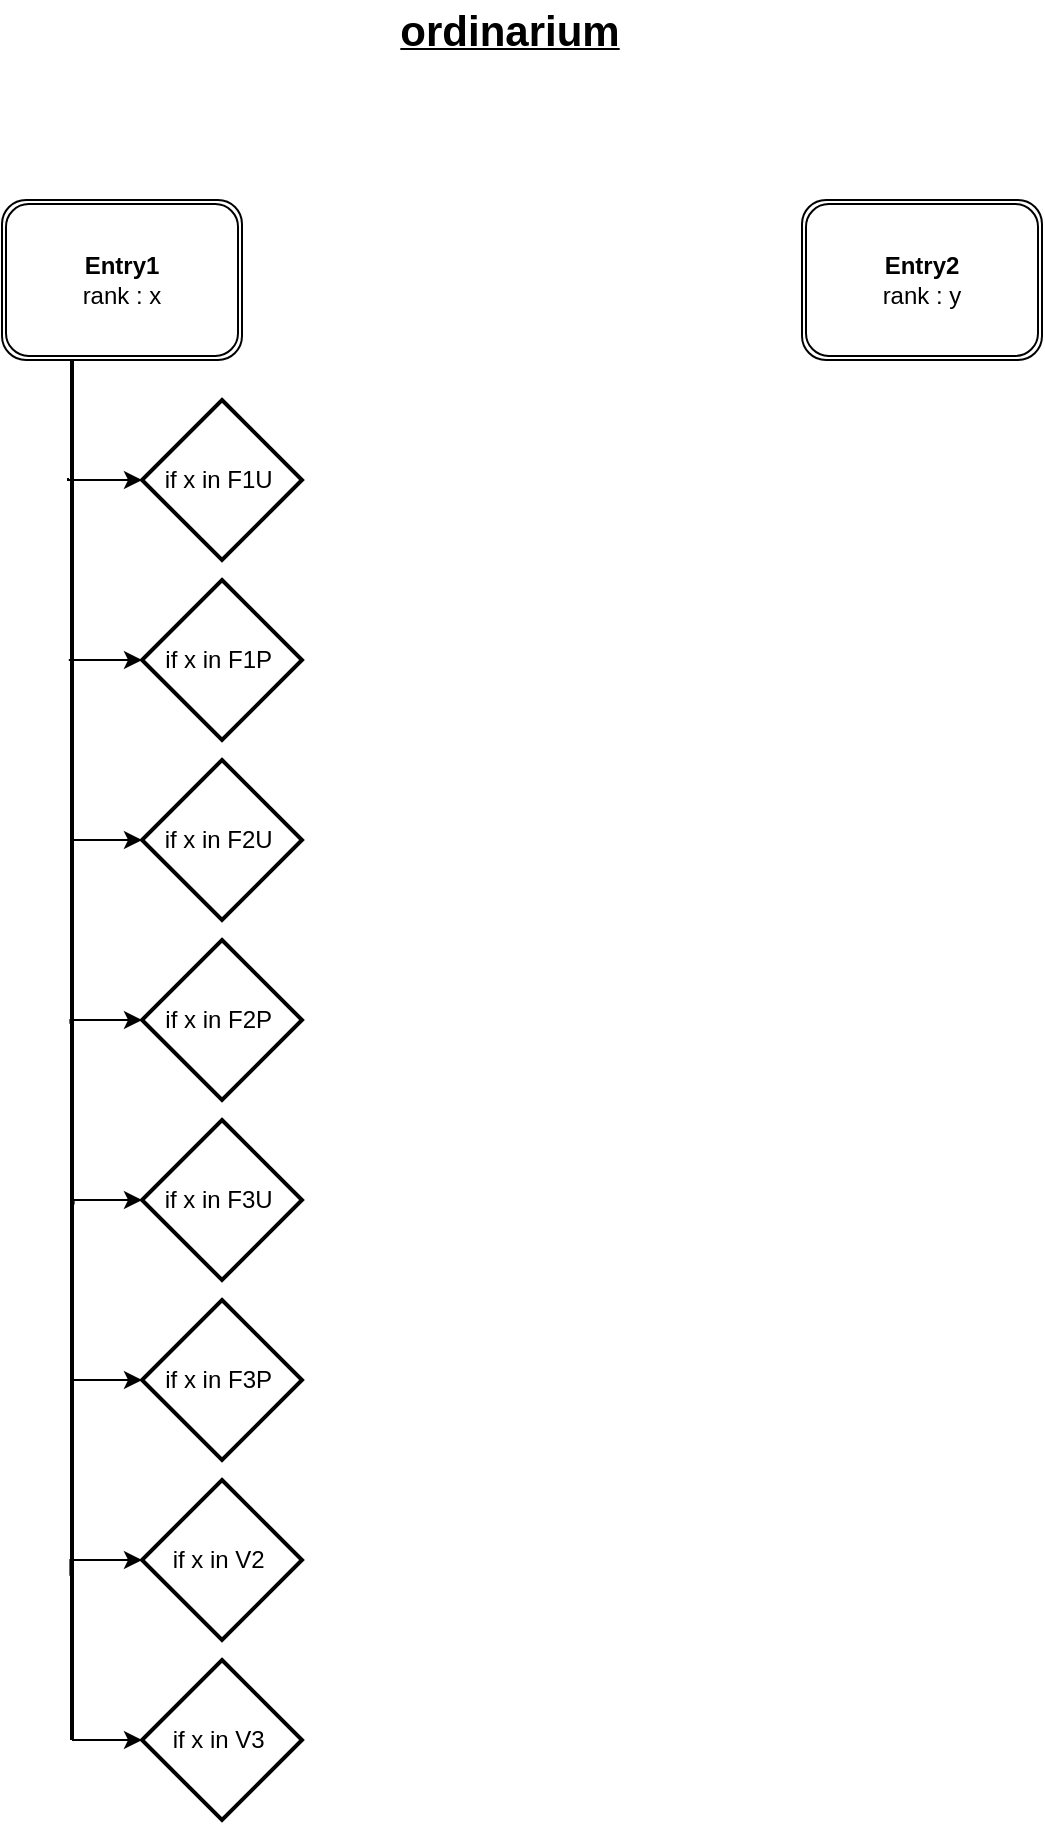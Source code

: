 <mxfile version="24.1.0" type="device">
  <diagram name="Page-1" id="QKUJz63xrAbNIWup6p_2">
    <mxGraphModel dx="1588" dy="1148" grid="1" gridSize="10" guides="1" tooltips="1" connect="1" arrows="1" fold="1" page="1" pageScale="1" pageWidth="827" pageHeight="1169" math="0" shadow="0">
      <root>
        <mxCell id="0" />
        <mxCell id="1" parent="0" />
        <mxCell id="hkEoQPFGnBJv97l_AXQx-2" value="&lt;b&gt;Entry1&lt;/b&gt;&lt;div&gt;rank : x&lt;/div&gt;" style="shape=ext;double=1;rounded=1;whiteSpace=wrap;html=1;" vertex="1" parent="1">
          <mxGeometry x="160" y="120" width="120" height="80" as="geometry" />
        </mxCell>
        <mxCell id="hkEoQPFGnBJv97l_AXQx-3" value="&lt;b&gt;Entry2&lt;/b&gt;&lt;div&gt;rank : y&lt;/div&gt;" style="shape=ext;double=1;rounded=1;whiteSpace=wrap;html=1;" vertex="1" parent="1">
          <mxGeometry x="560" y="120" width="120" height="80" as="geometry" />
        </mxCell>
        <mxCell id="hkEoQPFGnBJv97l_AXQx-4" value="&lt;b&gt;&lt;u&gt;&lt;font style=&quot;font-size: 21px;&quot;&gt;ordinarium&lt;/font&gt;&lt;/u&gt;&lt;/b&gt;" style="text;html=1;align=center;verticalAlign=middle;whiteSpace=wrap;rounded=0;" vertex="1" parent="1">
          <mxGeometry x="284" y="20" width="260" height="30" as="geometry" />
        </mxCell>
        <mxCell id="hkEoQPFGnBJv97l_AXQx-6" value="if x in F1U&amp;nbsp;" style="strokeWidth=2;html=1;shape=mxgraph.flowchart.decision;whiteSpace=wrap;" vertex="1" parent="1">
          <mxGeometry x="230" y="220" width="80" height="80" as="geometry" />
        </mxCell>
        <mxCell id="hkEoQPFGnBJv97l_AXQx-8" value="if x in F1P&amp;nbsp;" style="strokeWidth=2;html=1;shape=mxgraph.flowchart.decision;whiteSpace=wrap;" vertex="1" parent="1">
          <mxGeometry x="230" y="310" width="80" height="80" as="geometry" />
        </mxCell>
        <mxCell id="hkEoQPFGnBJv97l_AXQx-9" value="if x in F2U&amp;nbsp;" style="strokeWidth=2;html=1;shape=mxgraph.flowchart.decision;whiteSpace=wrap;" vertex="1" parent="1">
          <mxGeometry x="230" y="400" width="80" height="80" as="geometry" />
        </mxCell>
        <mxCell id="hkEoQPFGnBJv97l_AXQx-10" value="if x in F2P&amp;nbsp;" style="strokeWidth=2;html=1;shape=mxgraph.flowchart.decision;whiteSpace=wrap;" vertex="1" parent="1">
          <mxGeometry x="230" y="490" width="80" height="80" as="geometry" />
        </mxCell>
        <mxCell id="hkEoQPFGnBJv97l_AXQx-11" value="if x in F3U&amp;nbsp;" style="strokeWidth=2;html=1;shape=mxgraph.flowchart.decision;whiteSpace=wrap;" vertex="1" parent="1">
          <mxGeometry x="230" y="580" width="80" height="80" as="geometry" />
        </mxCell>
        <mxCell id="hkEoQPFGnBJv97l_AXQx-12" value="if x in F3P&lt;span style=&quot;color: rgba(0, 0, 0, 0); font-family: monospace; font-size: 0px; text-align: start; text-wrap: nowrap;&quot;&gt;%3CmxGraphModel%3E%3Croot%3E%3CmxCell%20id%3D%220%22%2F%3E%3CmxCell%20id%3D%221%22%20parent%3D%220%22%2F%3E%3CmxCell%20id%3D%222%22%20value%3D%22if%20x%20in%20F3U%26amp%3Bnbsp%3B%22%20style%3D%22strokeWidth%3D2%3Bhtml%3D1%3Bshape%3Dmxgraph.flowchart.decision%3BwhiteSpace%3Dwrap%3B%22%20vertex%3D%221%22%20parent%3D%221%22%3E%3CmxGeometry%20x%3D%22230%22%20y%3D%22580%22%20width%3D%2280%22%20height%3D%2280%22%20as%3D%22geometry%22%2F%3E%3C%2FmxCell%3E%3C%2Froot%3E%3C%2FmxGraphModel%3E&lt;/span&gt;&amp;nbsp;" style="strokeWidth=2;html=1;shape=mxgraph.flowchart.decision;whiteSpace=wrap;" vertex="1" parent="1">
          <mxGeometry x="230" y="670" width="80" height="80" as="geometry" />
        </mxCell>
        <mxCell id="hkEoQPFGnBJv97l_AXQx-13" value="if x in V2&lt;span style=&quot;color: rgba(0, 0, 0, 0); font-family: monospace; font-size: 0px; text-align: start; text-wrap: nowrap;&quot;&gt;%3CmxGraphModel%3E%3Croot%3E%3CmxCell%20id%3D%220%22%2F%3E%3CmxCell%20id%3D%221%22%20parent%3D%220%22%2F%3E%3CmxCell%20id%3D%222%22%20value%3D%22if%20x%20in%20F3U%26amp%3Bnbsp%3B%22%20style%3D%22strokeWidth%3D2%3Bhtml%3D1%3Bshape%3Dmxgraph.flowchart.decision%3BwhiteSpace%3Dwrap%3B%22%20vertex%3D%221%22%20parent%3D%221%22%3E%3CmxGeometry%20x%3D%22230%22%20y%3D%22580%22%20width%3D%2280%22%20height%3D%2280%22%20as%3D%22geometry%22%2F%3E%3C%2FmxCell%3E%3C%2Froot%3E%3C%2FmxGraphModel%3E&lt;/span&gt;&amp;nbsp;" style="strokeWidth=2;html=1;shape=mxgraph.flowchart.decision;whiteSpace=wrap;" vertex="1" parent="1">
          <mxGeometry x="230" y="760" width="80" height="80" as="geometry" />
        </mxCell>
        <mxCell id="hkEoQPFGnBJv97l_AXQx-14" value="if x in V3&lt;span style=&quot;color: rgba(0, 0, 0, 0); font-family: monospace; font-size: 0px; text-align: start; text-wrap: nowrap;&quot;&gt;%3CmxGraphModel%3E%3Croot%3E%3CmxCell%20id%3D%220%22%2F%3E%3CmxCell%20id%3D%221%22%20parent%3D%220%22%2F%3E%3CmxCell%20id%3D%222%22%20value%3D%22if%20x%20in%20F3U%26amp%3Bnbsp%3B%22%20style%3D%22strokeWidth%3D2%3Bhtml%3D1%3Bshape%3Dmxgraph.flowchart.decision%3BwhiteSpace%3Dwrap%3B%22%20vertex%3D%221%22%20parent%3D%221%22%3E%3CmxGeometry%20x%3D%22230%22%20y%3D%22580%22%20width%3D%2280%22%20height%3D%2280%22%20as%3D%22geometry%22%2F%3E%3C%2FmxCell%3E%3C%2Froot%3E%3C%2FmxGraphModel%3E&lt;/span&gt;&amp;nbsp;" style="strokeWidth=2;html=1;shape=mxgraph.flowchart.decision;whiteSpace=wrap;" vertex="1" parent="1">
          <mxGeometry x="230" y="850" width="80" height="80" as="geometry" />
        </mxCell>
        <mxCell id="hkEoQPFGnBJv97l_AXQx-15" value="" style="line;strokeWidth=2;direction=south;html=1;" vertex="1" parent="1">
          <mxGeometry x="190" y="200" width="10" height="690" as="geometry" />
        </mxCell>
        <mxCell id="hkEoQPFGnBJv97l_AXQx-16" style="edgeStyle=orthogonalEdgeStyle;rounded=0;orthogonalLoop=1;jettySize=auto;html=1;exitX=0;exitY=0.5;exitDx=0;exitDy=0;exitPerimeter=0;entryX=1;entryY=0.5;entryDx=0;entryDy=0;entryPerimeter=0;endArrow=none;endFill=0;startArrow=classic;startFill=1;" edge="1" parent="1" source="hkEoQPFGnBJv97l_AXQx-14" target="hkEoQPFGnBJv97l_AXQx-15">
          <mxGeometry relative="1" as="geometry" />
        </mxCell>
        <mxCell id="hkEoQPFGnBJv97l_AXQx-18" style="edgeStyle=orthogonalEdgeStyle;rounded=0;orthogonalLoop=1;jettySize=auto;html=1;exitX=0;exitY=0.5;exitDx=0;exitDy=0;exitPerimeter=0;entryX=0.75;entryY=0.5;entryDx=0;entryDy=0;entryPerimeter=0;endArrow=none;endFill=0;startArrow=classic;startFill=1;" edge="1" parent="1" source="hkEoQPFGnBJv97l_AXQx-12" target="hkEoQPFGnBJv97l_AXQx-15">
          <mxGeometry relative="1" as="geometry" />
        </mxCell>
        <mxCell id="hkEoQPFGnBJv97l_AXQx-19" style="edgeStyle=orthogonalEdgeStyle;rounded=0;orthogonalLoop=1;jettySize=auto;html=1;exitX=0;exitY=0.5;exitDx=0;exitDy=0;exitPerimeter=0;entryX=0.612;entryY=0.42;entryDx=0;entryDy=0;entryPerimeter=0;endArrow=none;endFill=0;startArrow=classic;startFill=1;" edge="1" parent="1" source="hkEoQPFGnBJv97l_AXQx-11" target="hkEoQPFGnBJv97l_AXQx-15">
          <mxGeometry relative="1" as="geometry" />
        </mxCell>
        <mxCell id="hkEoQPFGnBJv97l_AXQx-20" style="edgeStyle=orthogonalEdgeStyle;rounded=0;orthogonalLoop=1;jettySize=auto;html=1;exitX=0;exitY=0.5;exitDx=0;exitDy=0;exitPerimeter=0;entryX=0.481;entryY=0.58;entryDx=0;entryDy=0;entryPerimeter=0;endArrow=none;endFill=0;startArrow=classic;startFill=1;" edge="1" parent="1" source="hkEoQPFGnBJv97l_AXQx-10" target="hkEoQPFGnBJv97l_AXQx-15">
          <mxGeometry relative="1" as="geometry" />
        </mxCell>
        <mxCell id="hkEoQPFGnBJv97l_AXQx-21" style="edgeStyle=orthogonalEdgeStyle;rounded=0;orthogonalLoop=1;jettySize=auto;html=1;exitX=0;exitY=0.5;exitDx=0;exitDy=0;exitPerimeter=0;entryX=0.347;entryY=0.58;entryDx=0;entryDy=0;entryPerimeter=0;endArrow=none;endFill=0;startArrow=classic;startFill=1;" edge="1" parent="1" source="hkEoQPFGnBJv97l_AXQx-9" target="hkEoQPFGnBJv97l_AXQx-15">
          <mxGeometry relative="1" as="geometry" />
        </mxCell>
        <mxCell id="hkEoQPFGnBJv97l_AXQx-22" style="edgeStyle=orthogonalEdgeStyle;rounded=0;orthogonalLoop=1;jettySize=auto;html=1;exitX=0;exitY=0.5;exitDx=0;exitDy=0;exitPerimeter=0;entryX=0.217;entryY=0.66;entryDx=0;entryDy=0;entryPerimeter=0;endArrow=none;endFill=0;startArrow=classic;startFill=1;" edge="1" parent="1" source="hkEoQPFGnBJv97l_AXQx-8" target="hkEoQPFGnBJv97l_AXQx-15">
          <mxGeometry relative="1" as="geometry" />
        </mxCell>
        <mxCell id="hkEoQPFGnBJv97l_AXQx-23" style="edgeStyle=orthogonalEdgeStyle;rounded=0;orthogonalLoop=1;jettySize=auto;html=1;exitX=0;exitY=0.5;exitDx=0;exitDy=0;exitPerimeter=0;endArrow=none;endFill=0;startArrow=classic;startFill=1;" edge="1" parent="1" source="hkEoQPFGnBJv97l_AXQx-6">
          <mxGeometry relative="1" as="geometry">
            <mxPoint x="193" y="259" as="targetPoint" />
          </mxGeometry>
        </mxCell>
        <mxCell id="hkEoQPFGnBJv97l_AXQx-24" style="edgeStyle=orthogonalEdgeStyle;rounded=0;orthogonalLoop=1;jettySize=auto;html=1;exitX=0;exitY=0.5;exitDx=0;exitDy=0;exitPerimeter=0;entryX=0.881;entryY=0.58;entryDx=0;entryDy=0;entryPerimeter=0;endArrow=none;endFill=0;startArrow=classic;startFill=1;" edge="1" parent="1" source="hkEoQPFGnBJv97l_AXQx-13" target="hkEoQPFGnBJv97l_AXQx-15">
          <mxGeometry relative="1" as="geometry" />
        </mxCell>
      </root>
    </mxGraphModel>
  </diagram>
</mxfile>
